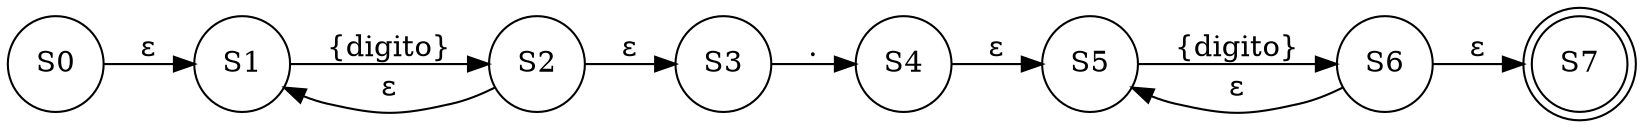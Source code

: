 digraph G { 
rankdir=LR; 
node [shape=circle]; 
node0 [label="S0"]; 
node1 [label="S1"]; 
node2 [label="S2"]; 
node3 [label="S3"]; 
node4 [label="S4"]; 
node5 [label="S5"]; 
node6 [label="S6"]; 
node7 [label="S7", shape=doublecircle]; 
node0 -> node1 [label="ε"]; 
node1 -> node2 [label="{digito}"]; 
node2 -> node1 [label="ε"]; 
node2 -> node3 [label="ε"]; 
node3 -> node4 [label="."]; 
node4 -> node5 [label="ε"]; 
node5 -> node6 [label="{digito}"]; 
node6 -> node5 [label="ε"]; 
node6 -> node7 [label="ε"]; 
} 
